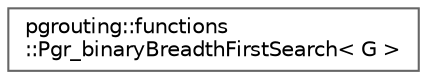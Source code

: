 digraph "Graphical Class Hierarchy"
{
 // LATEX_PDF_SIZE
  bgcolor="transparent";
  edge [fontname=Helvetica,fontsize=10,labelfontname=Helvetica,labelfontsize=10];
  node [fontname=Helvetica,fontsize=10,shape=box,height=0.2,width=0.4];
  rankdir="LR";
  Node0 [id="Node000000",label="pgrouting::functions\l::Pgr_binaryBreadthFirstSearch\< G \>",height=0.2,width=0.4,color="grey40", fillcolor="white", style="filled",URL="$classpgrouting_1_1functions_1_1Pgr__binaryBreadthFirstSearch.html",tooltip=" "];
}

